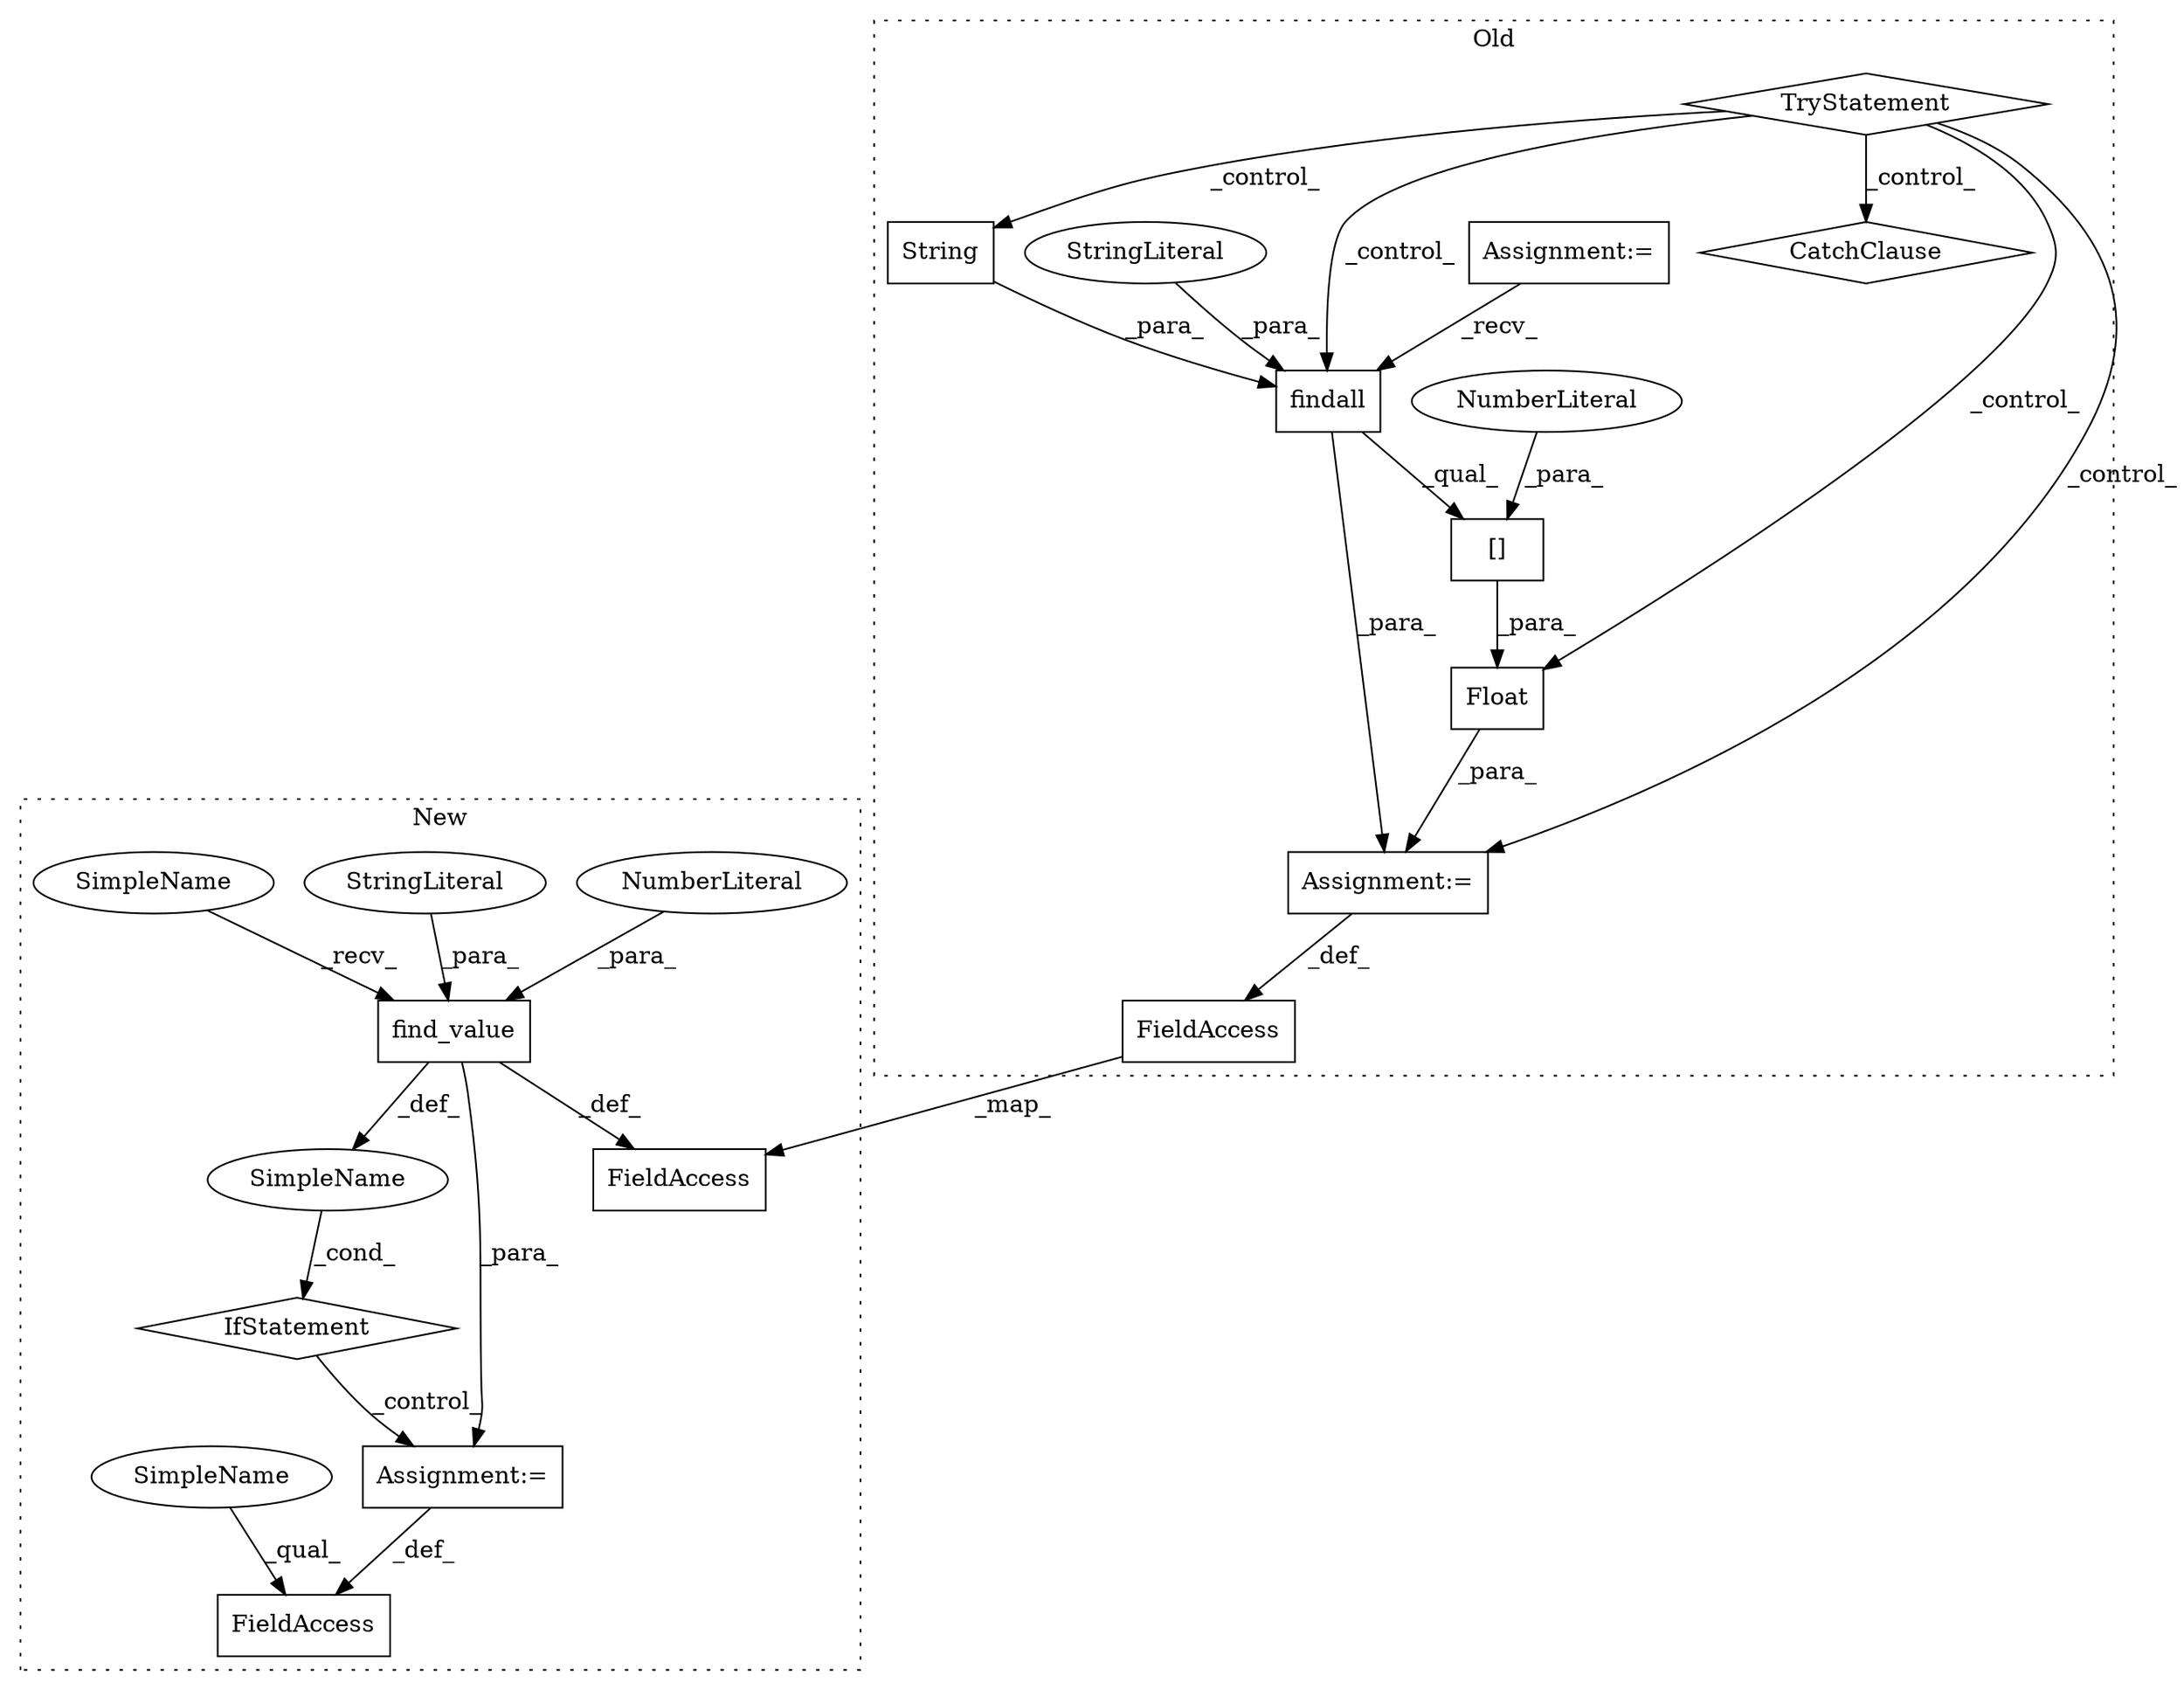 digraph G {
subgraph cluster0 {
1 [label="String" a="32" s="28940,28952" l="7,1" shape="box"];
8 [label="FieldAccess" a="22" s="29422" l="20" shape="box"];
10 [label="[]" a="2" s="28907,28956" l="48,1" shape="box"];
11 [label="NumberLiteral" a="34" s="28955" l="1" shape="ellipse"];
12 [label="findall" a="32" s="28910,28953" l="8,1" shape="box"];
13 [label="StringLiteral" a="45" s="28918" l="21" shape="ellipse"];
15 [label="Float" a="32" s="28901,28957" l="6,1" shape="box"];
16 [label="TryStatement" a="54" s="28845" l="4" shape="diamond"];
17 [label="CatchClause" a="12" s="28975,29009" l="11,2" shape="diamond"];
18 [label="Assignment:=" a="7" s="28900" l="1" shape="box"];
19 [label="Assignment:=" a="7" s="28280" l="2" shape="box"];
label = "Old";
style="dotted";
}
subgraph cluster1 {
2 [label="find_value" a="32" s="27570,27623" l="11,1" shape="box"];
3 [label="FieldAccess" a="22" s="27670" l="20" shape="box"];
4 [label="IfStatement" a="25" s="27630,27660" l="4,2" shape="diamond"];
5 [label="SimpleName" a="42" s="" l="" shape="ellipse"];
6 [label="Assignment:=" a="7" s="27690" l="1" shape="box"];
7 [label="FieldAccess" a="22" s="27544" l="20" shape="box"];
9 [label="NumberLiteral" a="34" s="27619" l="4" shape="ellipse"];
14 [label="StringLiteral" a="45" s="27581" l="17" shape="ellipse"];
20 [label="SimpleName" a="42" s="27565" l="4" shape="ellipse"];
21 [label="SimpleName" a="42" s="27670" l="4" shape="ellipse"];
label = "New";
style="dotted";
}
1 -> 12 [label="_para_"];
2 -> 6 [label="_para_"];
2 -> 7 [label="_def_"];
2 -> 5 [label="_def_"];
4 -> 6 [label="_control_"];
5 -> 4 [label="_cond_"];
6 -> 3 [label="_def_"];
8 -> 7 [label="_map_"];
9 -> 2 [label="_para_"];
10 -> 15 [label="_para_"];
11 -> 10 [label="_para_"];
12 -> 18 [label="_para_"];
12 -> 10 [label="_qual_"];
13 -> 12 [label="_para_"];
14 -> 2 [label="_para_"];
15 -> 18 [label="_para_"];
16 -> 15 [label="_control_"];
16 -> 17 [label="_control_"];
16 -> 18 [label="_control_"];
16 -> 1 [label="_control_"];
16 -> 12 [label="_control_"];
18 -> 8 [label="_def_"];
19 -> 12 [label="_recv_"];
20 -> 2 [label="_recv_"];
21 -> 3 [label="_qual_"];
}